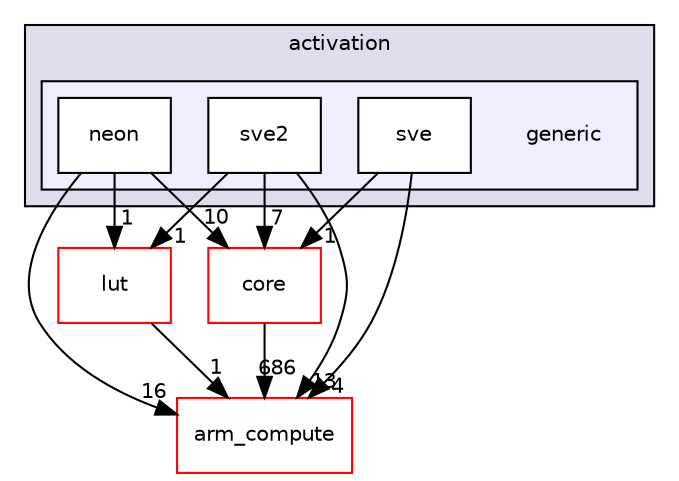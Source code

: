digraph "src/cpu/kernels/activation/generic" {
  compound=true
  node [ fontsize="10", fontname="Helvetica"];
  edge [ labelfontsize="10", labelfontname="Helvetica"];
  subgraph clusterdir_2e9db72303743e246212143d27c33218 {
    graph [ bgcolor="#ddddee", pencolor="black", label="activation" fontname="Helvetica", fontsize="10", URL="dir_2e9db72303743e246212143d27c33218.xhtml"]
  subgraph clusterdir_0eda15e1c70fe142771981aa2f90fcba {
    graph [ bgcolor="#eeeeff", pencolor="black", label="" URL="dir_0eda15e1c70fe142771981aa2f90fcba.xhtml"];
    dir_0eda15e1c70fe142771981aa2f90fcba [shape=plaintext label="generic"];
  dir_ec26abe846424348b3bb0efb37d4dfc7 [shape=box label="neon" fillcolor="white" style="filled" URL="dir_ec26abe846424348b3bb0efb37d4dfc7.xhtml"];
  dir_63597bf4925babb32fd9f1843cad56b0 [shape=box label="sve" fillcolor="white" style="filled" URL="dir_63597bf4925babb32fd9f1843cad56b0.xhtml"];
  dir_786ac30ce336b1408dd66fec40d803eb [shape=box label="sve2" fillcolor="white" style="filled" URL="dir_786ac30ce336b1408dd66fec40d803eb.xhtml"];
  }
  }
  dir_214608ef36d61442cb2b0c1c4e9a7def [shape=box label="arm_compute" fillcolor="white" style="filled" color="red" URL="dir_214608ef36d61442cb2b0c1c4e9a7def.xhtml"];
  dir_aebb8dcc11953d78e620bbef0b9e2183 [shape=box label="core" fillcolor="white" style="filled" color="red" URL="dir_aebb8dcc11953d78e620bbef0b9e2183.xhtml"];
  dir_a5a25de4bd483a211edd2f30cef0dda2 [shape=box label="lut" fillcolor="white" style="filled" color="red" URL="dir_a5a25de4bd483a211edd2f30cef0dda2.xhtml"];
  dir_ec26abe846424348b3bb0efb37d4dfc7->dir_214608ef36d61442cb2b0c1c4e9a7def [headlabel="16", labeldistance=1.5 headhref="dir_000419_000000.xhtml"];
  dir_ec26abe846424348b3bb0efb37d4dfc7->dir_a5a25de4bd483a211edd2f30cef0dda2 [headlabel="1", labeldistance=1.5 headhref="dir_000419_000395.xhtml"];
  dir_ec26abe846424348b3bb0efb37d4dfc7->dir_aebb8dcc11953d78e620bbef0b9e2183 [headlabel="10", labeldistance=1.5 headhref="dir_000419_000017.xhtml"];
  dir_a5a25de4bd483a211edd2f30cef0dda2->dir_214608ef36d61442cb2b0c1c4e9a7def [headlabel="1", labeldistance=1.5 headhref="dir_000395_000000.xhtml"];
  dir_786ac30ce336b1408dd66fec40d803eb->dir_214608ef36d61442cb2b0c1c4e9a7def [headlabel="13", labeldistance=1.5 headhref="dir_000482_000000.xhtml"];
  dir_786ac30ce336b1408dd66fec40d803eb->dir_a5a25de4bd483a211edd2f30cef0dda2 [headlabel="1", labeldistance=1.5 headhref="dir_000482_000395.xhtml"];
  dir_786ac30ce336b1408dd66fec40d803eb->dir_aebb8dcc11953d78e620bbef0b9e2183 [headlabel="7", labeldistance=1.5 headhref="dir_000482_000017.xhtml"];
  dir_63597bf4925babb32fd9f1843cad56b0->dir_214608ef36d61442cb2b0c1c4e9a7def [headlabel="4", labeldistance=1.5 headhref="dir_000420_000000.xhtml"];
  dir_63597bf4925babb32fd9f1843cad56b0->dir_aebb8dcc11953d78e620bbef0b9e2183 [headlabel="1", labeldistance=1.5 headhref="dir_000420_000017.xhtml"];
  dir_aebb8dcc11953d78e620bbef0b9e2183->dir_214608ef36d61442cb2b0c1c4e9a7def [headlabel="686", labeldistance=1.5 headhref="dir_000017_000000.xhtml"];
}

